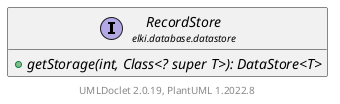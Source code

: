 @startuml
    remove .*\.(Instance|Par|Parameterizer|Factory)$
    set namespaceSeparator none
    hide empty fields
    hide empty methods

    interface "<size:14>RecordStore\n<size:10>elki.database.datastore" as elki.database.datastore.RecordStore [[RecordStore.html]] {
        {abstract} +getStorage(int, Class<? super T>): DataStore<T>
    }

    center footer UMLDoclet 2.0.19, PlantUML 1.2022.8
@enduml

